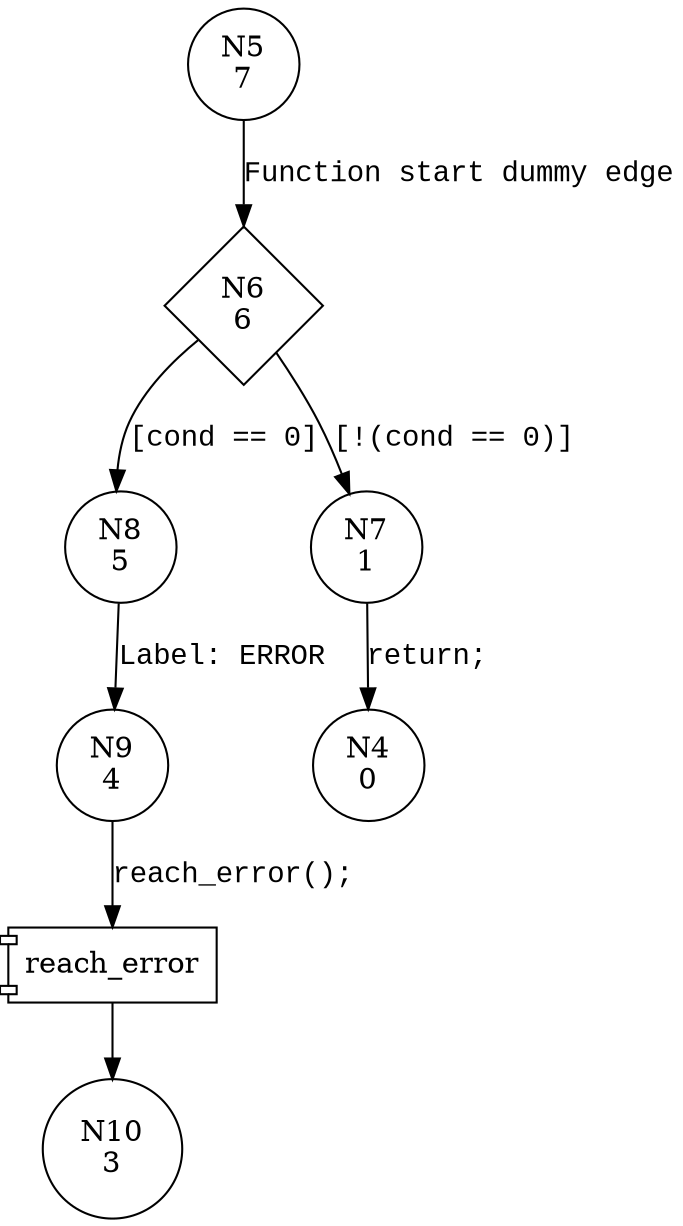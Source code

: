 digraph __VERIFIER_assert {
5 [shape="circle" label="N5\n7"]
6 [shape="diamond" label="N6\n6"]
8 [shape="circle" label="N8\n5"]
7 [shape="circle" label="N7\n1"]
9 [shape="circle" label="N9\n4"]
10 [shape="circle" label="N10\n3"]
4 [shape="circle" label="N4\n0"]
5 -> 6 [label="Function start dummy edge" fontname="Courier New"]
6 -> 8 [label="[cond == 0]" fontname="Courier New"]
6 -> 7 [label="[!(cond == 0)]" fontname="Courier New"]
8 -> 9 [label="Label: ERROR" fontname="Courier New"]
100005 [shape="component" label="reach_error"]
9 -> 100005 [label="reach_error();" fontname="Courier New"]
100005 -> 10 [label="" fontname="Courier New"]
7 -> 4 [label="return;" fontname="Courier New"]
}